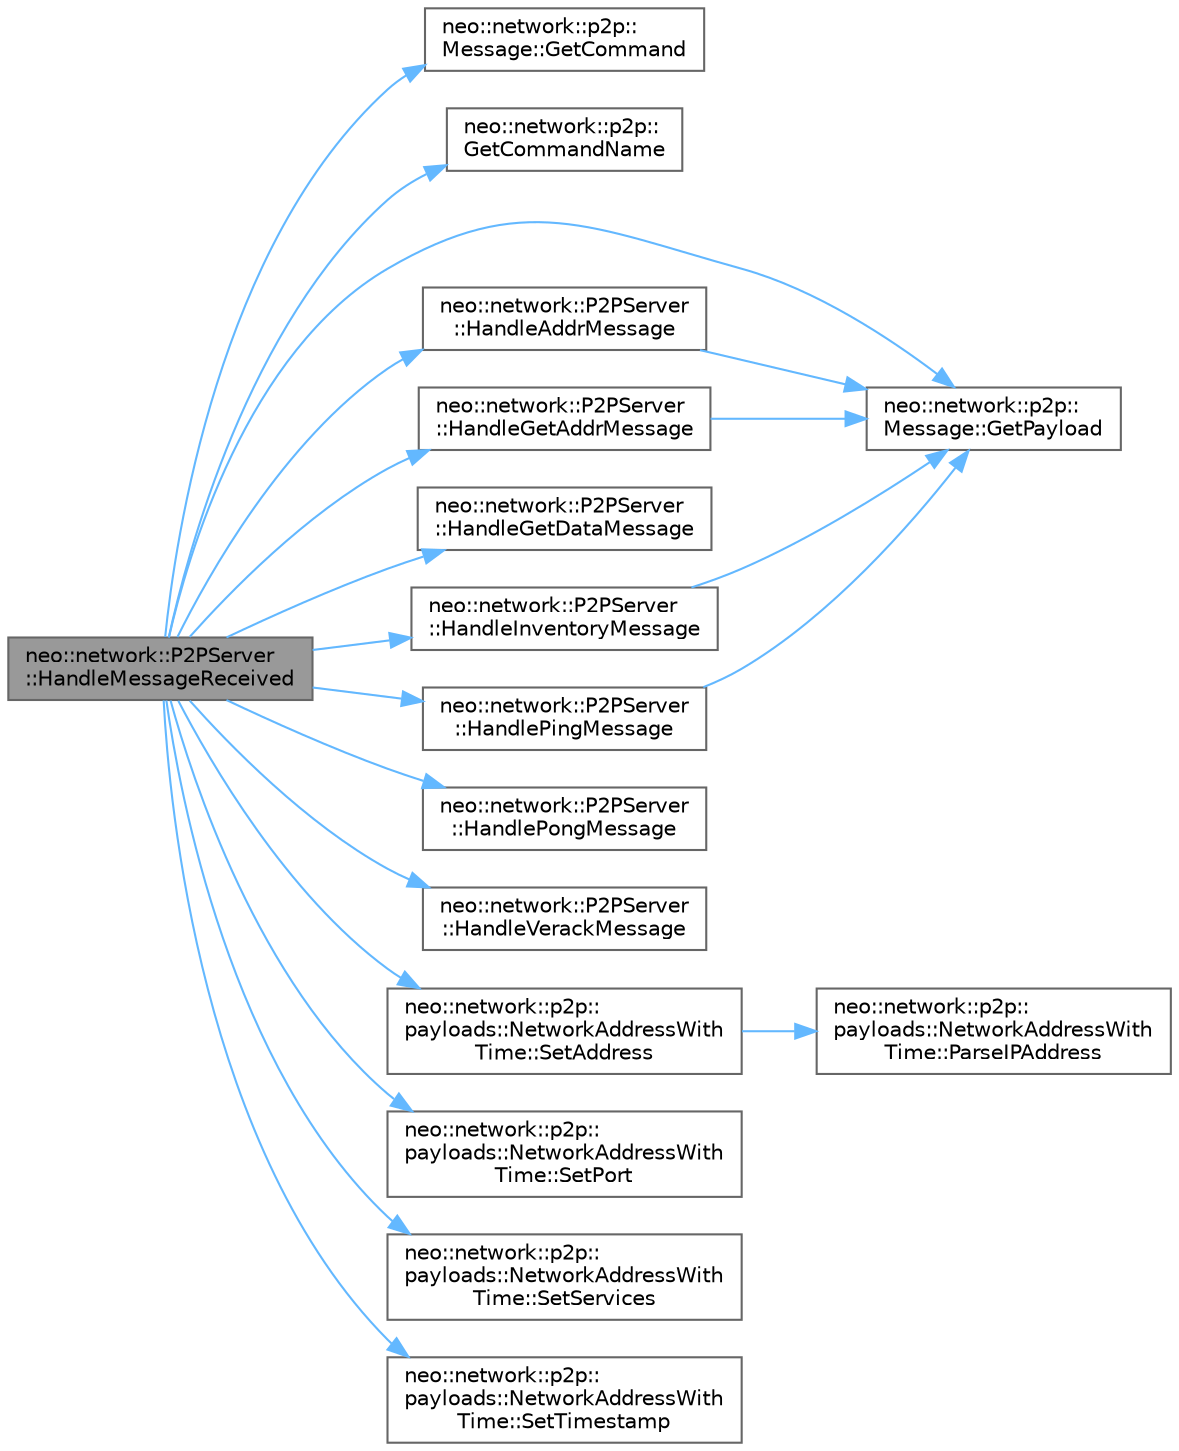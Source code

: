 digraph "neo::network::P2PServer::HandleMessageReceived"
{
 // LATEX_PDF_SIZE
  bgcolor="transparent";
  edge [fontname=Helvetica,fontsize=10,labelfontname=Helvetica,labelfontsize=10];
  node [fontname=Helvetica,fontsize=10,shape=box,height=0.2,width=0.4];
  rankdir="LR";
  Node1 [id="Node000001",label="neo::network::P2PServer\l::HandleMessageReceived",height=0.2,width=0.4,color="gray40", fillcolor="grey60", style="filled", fontcolor="black",tooltip=" "];
  Node1 -> Node2 [id="edge20_Node000001_Node000002",color="steelblue1",style="solid",tooltip=" "];
  Node2 [id="Node000002",label="neo::network::p2p::\lMessage::GetCommand",height=0.2,width=0.4,color="grey40", fillcolor="white", style="filled",URL="$classneo_1_1network_1_1p2p_1_1_message.html#af505a0952e235388e42f926f2314e882",tooltip="Gets the command of the message."];
  Node1 -> Node3 [id="edge21_Node000001_Node000003",color="steelblue1",style="solid",tooltip=" "];
  Node3 [id="Node000003",label="neo::network::p2p::\lGetCommandName",height=0.2,width=0.4,color="grey40", fillcolor="white", style="filled",URL="$namespaceneo_1_1network_1_1p2p.html#abfff864b3959e6c194593015248bacf2",tooltip="Gets the name of a message command."];
  Node1 -> Node4 [id="edge22_Node000001_Node000004",color="steelblue1",style="solid",tooltip=" "];
  Node4 [id="Node000004",label="neo::network::p2p::\lMessage::GetPayload",height=0.2,width=0.4,color="grey40", fillcolor="white", style="filled",URL="$classneo_1_1network_1_1p2p_1_1_message.html#aa4078d4b6627d7b12d39bfe1cfebfe25",tooltip="Gets the payload of the message."];
  Node1 -> Node5 [id="edge23_Node000001_Node000005",color="steelblue1",style="solid",tooltip=" "];
  Node5 [id="Node000005",label="neo::network::P2PServer\l::HandleAddrMessage",height=0.2,width=0.4,color="grey40", fillcolor="white", style="filled",URL="$classneo_1_1network_1_1_p2_p_server.html#a500dca268a1e3e9f201c42cad6cd27f1",tooltip=" "];
  Node5 -> Node4 [id="edge24_Node000005_Node000004",color="steelblue1",style="solid",tooltip=" "];
  Node1 -> Node6 [id="edge25_Node000001_Node000006",color="steelblue1",style="solid",tooltip=" "];
  Node6 [id="Node000006",label="neo::network::P2PServer\l::HandleGetAddrMessage",height=0.2,width=0.4,color="grey40", fillcolor="white", style="filled",URL="$classneo_1_1network_1_1_p2_p_server.html#a0a6a825110f5de244cb93548c70758b1",tooltip=" "];
  Node6 -> Node4 [id="edge26_Node000006_Node000004",color="steelblue1",style="solid",tooltip=" "];
  Node1 -> Node7 [id="edge27_Node000001_Node000007",color="steelblue1",style="solid",tooltip=" "];
  Node7 [id="Node000007",label="neo::network::P2PServer\l::HandleGetDataMessage",height=0.2,width=0.4,color="grey40", fillcolor="white", style="filled",URL="$classneo_1_1network_1_1_p2_p_server.html#aca638945e92d54f713e15f2ef7d91e6b",tooltip=" "];
  Node1 -> Node8 [id="edge28_Node000001_Node000008",color="steelblue1",style="solid",tooltip=" "];
  Node8 [id="Node000008",label="neo::network::P2PServer\l::HandleInventoryMessage",height=0.2,width=0.4,color="grey40", fillcolor="white", style="filled",URL="$classneo_1_1network_1_1_p2_p_server.html#a9645d8e48e8f3a099c59c5658233cc7b",tooltip=" "];
  Node8 -> Node4 [id="edge29_Node000008_Node000004",color="steelblue1",style="solid",tooltip=" "];
  Node1 -> Node9 [id="edge30_Node000001_Node000009",color="steelblue1",style="solid",tooltip=" "];
  Node9 [id="Node000009",label="neo::network::P2PServer\l::HandlePingMessage",height=0.2,width=0.4,color="grey40", fillcolor="white", style="filled",URL="$classneo_1_1network_1_1_p2_p_server.html#a45d2bf256ce53ddba77c875bf4085afb",tooltip=" "];
  Node9 -> Node4 [id="edge31_Node000009_Node000004",color="steelblue1",style="solid",tooltip=" "];
  Node1 -> Node10 [id="edge32_Node000001_Node000010",color="steelblue1",style="solid",tooltip=" "];
  Node10 [id="Node000010",label="neo::network::P2PServer\l::HandlePongMessage",height=0.2,width=0.4,color="grey40", fillcolor="white", style="filled",URL="$classneo_1_1network_1_1_p2_p_server.html#aaa41a76bd1ae9d30e38d4f769f77e5a4",tooltip=" "];
  Node1 -> Node11 [id="edge33_Node000001_Node000011",color="steelblue1",style="solid",tooltip=" "];
  Node11 [id="Node000011",label="neo::network::P2PServer\l::HandleVerackMessage",height=0.2,width=0.4,color="grey40", fillcolor="white", style="filled",URL="$classneo_1_1network_1_1_p2_p_server.html#a220ee6acf8158792d2f884c685bc5343",tooltip=" "];
  Node1 -> Node12 [id="edge34_Node000001_Node000012",color="steelblue1",style="solid",tooltip=" "];
  Node12 [id="Node000012",label="neo::network::p2p::\lpayloads::NetworkAddressWith\lTime::SetAddress",height=0.2,width=0.4,color="grey40", fillcolor="white", style="filled",URL="$classneo_1_1network_1_1p2p_1_1payloads_1_1_network_address_with_time.html#a5844de986eb1723ea8e5c0e03ad766ec",tooltip="Sets the IP address from a string."];
  Node12 -> Node13 [id="edge35_Node000012_Node000013",color="steelblue1",style="solid",tooltip=" "];
  Node13 [id="Node000013",label="neo::network::p2p::\lpayloads::NetworkAddressWith\lTime::ParseIPAddress",height=0.2,width=0.4,color="grey40", fillcolor="white", style="filled",URL="$classneo_1_1network_1_1p2p_1_1payloads_1_1_network_address_with_time.html#a71c7152257f161e10ad08a7ce8099d56",tooltip=" "];
  Node1 -> Node14 [id="edge36_Node000001_Node000014",color="steelblue1",style="solid",tooltip=" "];
  Node14 [id="Node000014",label="neo::network::p2p::\lpayloads::NetworkAddressWith\lTime::SetPort",height=0.2,width=0.4,color="grey40", fillcolor="white", style="filled",URL="$classneo_1_1network_1_1p2p_1_1payloads_1_1_network_address_with_time.html#a025768ee2f31ecd97b396c5170780d46",tooltip="Sets the port."];
  Node1 -> Node15 [id="edge37_Node000001_Node000015",color="steelblue1",style="solid",tooltip=" "];
  Node15 [id="Node000015",label="neo::network::p2p::\lpayloads::NetworkAddressWith\lTime::SetServices",height=0.2,width=0.4,color="grey40", fillcolor="white", style="filled",URL="$classneo_1_1network_1_1p2p_1_1payloads_1_1_network_address_with_time.html#a78a57361b35308a44bf3fbd7a0882d7c",tooltip="Sets the services."];
  Node1 -> Node16 [id="edge38_Node000001_Node000016",color="steelblue1",style="solid",tooltip=" "];
  Node16 [id="Node000016",label="neo::network::p2p::\lpayloads::NetworkAddressWith\lTime::SetTimestamp",height=0.2,width=0.4,color="grey40", fillcolor="white", style="filled",URL="$classneo_1_1network_1_1p2p_1_1payloads_1_1_network_address_with_time.html#a36eada5f1014cf977fbefb56791f39d2",tooltip="Sets the timestamp."];
}

